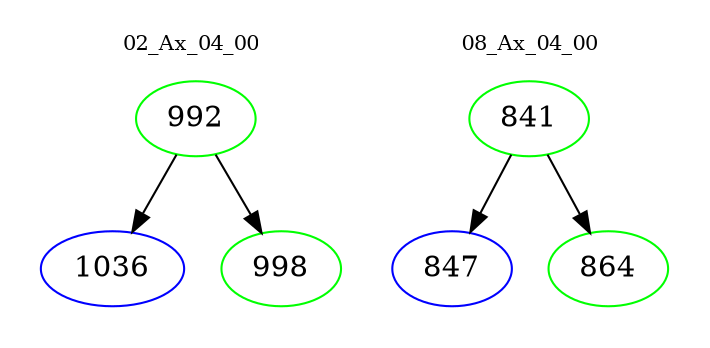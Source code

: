 digraph{
subgraph cluster_0 {
color = white
label = "02_Ax_04_00";
fontsize=10;
T0_992 [label="992", color="green"]
T0_992 -> T0_1036 [color="black"]
T0_1036 [label="1036", color="blue"]
T0_992 -> T0_998 [color="black"]
T0_998 [label="998", color="green"]
}
subgraph cluster_1 {
color = white
label = "08_Ax_04_00";
fontsize=10;
T1_841 [label="841", color="green"]
T1_841 -> T1_847 [color="black"]
T1_847 [label="847", color="blue"]
T1_841 -> T1_864 [color="black"]
T1_864 [label="864", color="green"]
}
}
